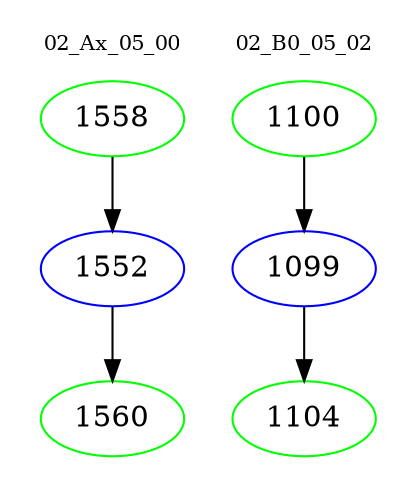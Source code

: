 digraph{
subgraph cluster_0 {
color = white
label = "02_Ax_05_00";
fontsize=10;
T0_1558 [label="1558", color="green"]
T0_1558 -> T0_1552 [color="black"]
T0_1552 [label="1552", color="blue"]
T0_1552 -> T0_1560 [color="black"]
T0_1560 [label="1560", color="green"]
}
subgraph cluster_1 {
color = white
label = "02_B0_05_02";
fontsize=10;
T1_1100 [label="1100", color="green"]
T1_1100 -> T1_1099 [color="black"]
T1_1099 [label="1099", color="blue"]
T1_1099 -> T1_1104 [color="black"]
T1_1104 [label="1104", color="green"]
}
}
